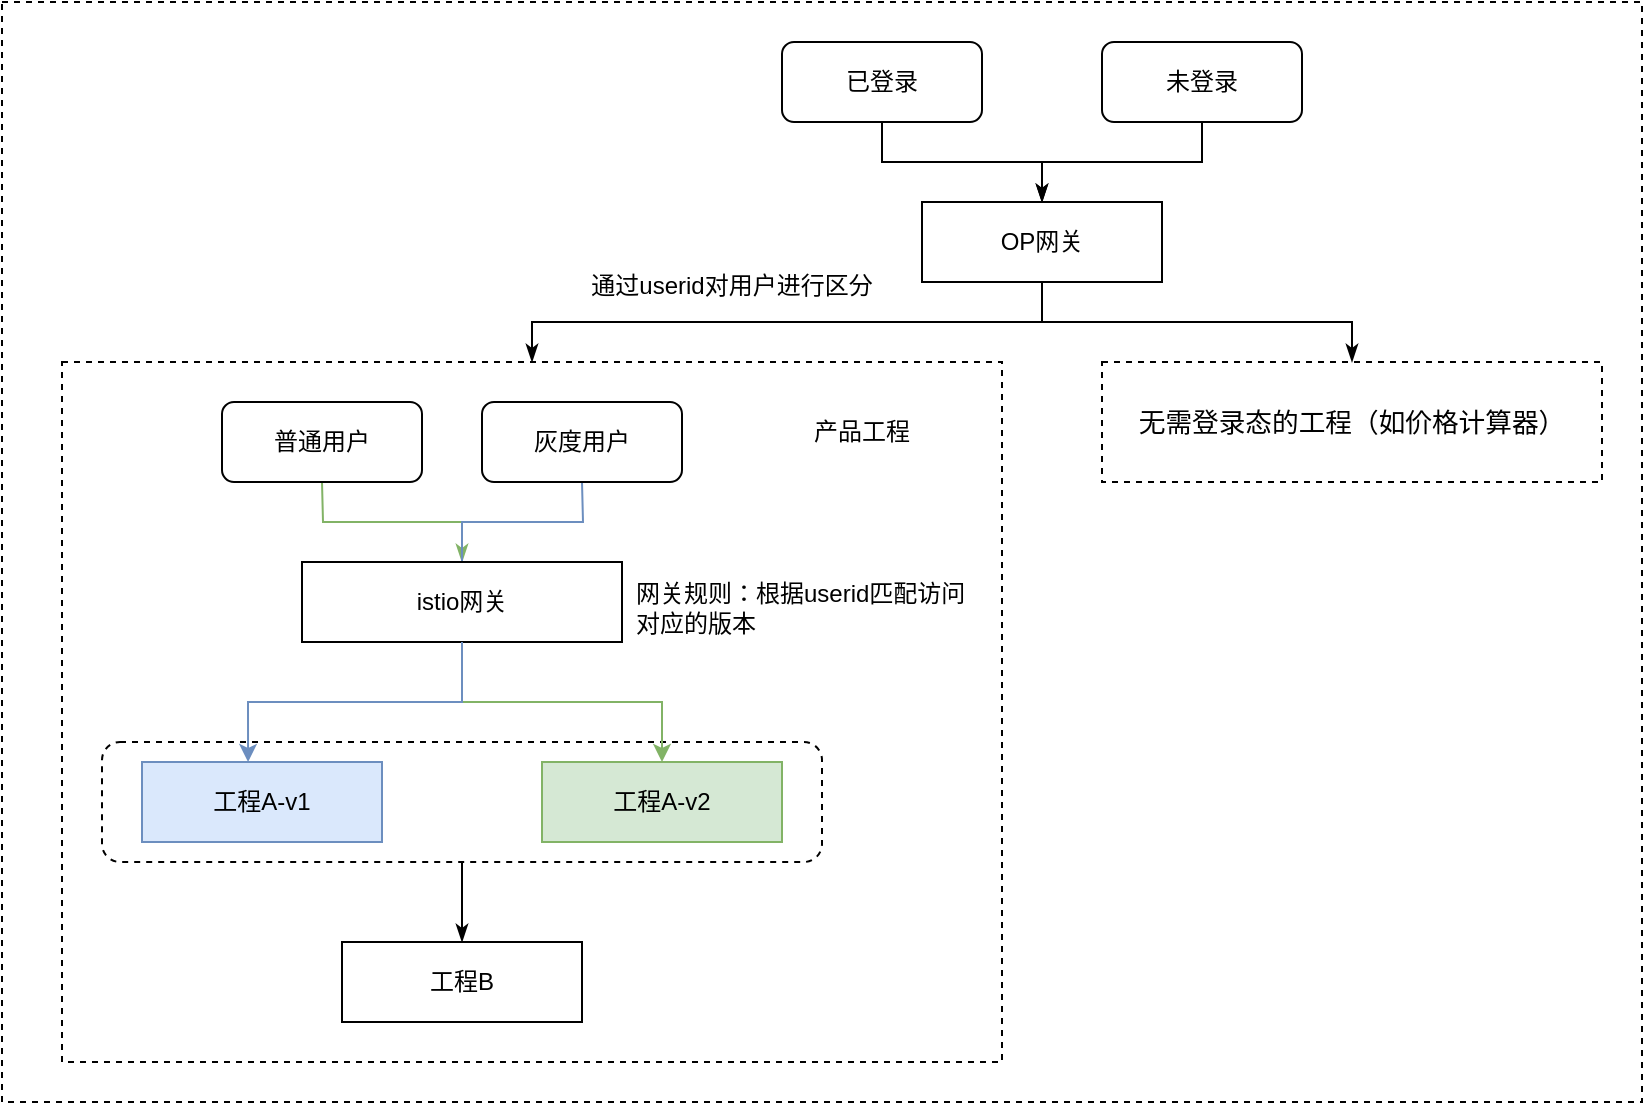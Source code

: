 <mxfile version="15.9.1" type="github">
  <diagram id="BsrSYLADrxwHd4PoiwjR" name="Page-1">
    <mxGraphModel dx="1186" dy="1806" grid="1" gridSize="10" guides="1" tooltips="1" connect="1" arrows="1" fold="1" page="1" pageScale="1" pageWidth="827" pageHeight="1169" math="0" shadow="0">
      <root>
        <mxCell id="0" />
        <mxCell id="1" parent="0" />
        <mxCell id="yCw_OrKiYoNmUvBbTZuA-62" value="" style="rounded=0;whiteSpace=wrap;html=1;dashed=1;" vertex="1" parent="1">
          <mxGeometry x="160" y="-150" width="820" height="550" as="geometry" />
        </mxCell>
        <mxCell id="yCw_OrKiYoNmUvBbTZuA-59" style="edgeStyle=orthogonalEdgeStyle;rounded=0;orthogonalLoop=1;jettySize=auto;html=1;startArrow=none;startFill=0;endArrow=classicThin;endFill=1;" edge="1" parent="1" source="yCw_OrKiYoNmUvBbTZuA-36" target="yCw_OrKiYoNmUvBbTZuA-34">
          <mxGeometry relative="1" as="geometry" />
        </mxCell>
        <mxCell id="yCw_OrKiYoNmUvBbTZuA-61" style="edgeStyle=orthogonalEdgeStyle;rounded=0;orthogonalLoop=1;jettySize=auto;html=1;entryX=0.5;entryY=0;entryDx=0;entryDy=0;startArrow=none;startFill=0;endArrow=classicThin;endFill=1;" edge="1" parent="1" source="yCw_OrKiYoNmUvBbTZuA-36" target="yCw_OrKiYoNmUvBbTZuA-57">
          <mxGeometry relative="1" as="geometry" />
        </mxCell>
        <mxCell id="yCw_OrKiYoNmUvBbTZuA-36" value="OP网关" style="rounded=0;whiteSpace=wrap;html=1;fillColor=none;" vertex="1" parent="1">
          <mxGeometry x="620" y="-50" width="120" height="40" as="geometry" />
        </mxCell>
        <mxCell id="yCw_OrKiYoNmUvBbTZuA-52" style="edgeStyle=orthogonalEdgeStyle;rounded=0;orthogonalLoop=1;jettySize=auto;html=1;entryX=0.5;entryY=0;entryDx=0;entryDy=0;startArrow=none;startFill=0;endArrow=classicThin;endFill=1;" edge="1" parent="1" source="yCw_OrKiYoNmUvBbTZuA-48" target="yCw_OrKiYoNmUvBbTZuA-36">
          <mxGeometry relative="1" as="geometry" />
        </mxCell>
        <mxCell id="yCw_OrKiYoNmUvBbTZuA-48" value="已登录" style="rounded=1;whiteSpace=wrap;html=1;fillColor=none;" vertex="1" parent="1">
          <mxGeometry x="550" y="-130" width="100" height="40" as="geometry" />
        </mxCell>
        <mxCell id="yCw_OrKiYoNmUvBbTZuA-53" style="edgeStyle=orthogonalEdgeStyle;rounded=0;orthogonalLoop=1;jettySize=auto;html=1;entryX=0.5;entryY=0;entryDx=0;entryDy=0;startArrow=none;startFill=0;endArrow=classicThin;endFill=1;" edge="1" parent="1" source="yCw_OrKiYoNmUvBbTZuA-49" target="yCw_OrKiYoNmUvBbTZuA-36">
          <mxGeometry relative="1" as="geometry" />
        </mxCell>
        <mxCell id="yCw_OrKiYoNmUvBbTZuA-49" value="未登录" style="rounded=1;whiteSpace=wrap;html=1;fillColor=none;" vertex="1" parent="1">
          <mxGeometry x="710" y="-130" width="100" height="40" as="geometry" />
        </mxCell>
        <mxCell id="yCw_OrKiYoNmUvBbTZuA-56" value="" style="group" vertex="1" connectable="0" parent="1">
          <mxGeometry x="190" y="30" width="470" height="350" as="geometry" />
        </mxCell>
        <mxCell id="yCw_OrKiYoNmUvBbTZuA-34" value="" style="rounded=0;whiteSpace=wrap;html=1;dashed=1;fillColor=none;" vertex="1" parent="yCw_OrKiYoNmUvBbTZuA-56">
          <mxGeometry width="470" height="350" as="geometry" />
        </mxCell>
        <mxCell id="yCw_OrKiYoNmUvBbTZuA-30" value="" style="rounded=1;whiteSpace=wrap;html=1;fillColor=none;dashed=1;" vertex="1" parent="yCw_OrKiYoNmUvBbTZuA-56">
          <mxGeometry x="20" y="190" width="360" height="60" as="geometry" />
        </mxCell>
        <mxCell id="yCw_OrKiYoNmUvBbTZuA-21" style="edgeStyle=orthogonalEdgeStyle;rounded=0;orthogonalLoop=1;jettySize=auto;html=1;endArrow=none;endFill=0;startArrow=classicThin;startFill=1;fillColor=#d5e8d4;strokeColor=#82b366;" edge="1" parent="yCw_OrKiYoNmUvBbTZuA-56" source="yCw_OrKiYoNmUvBbTZuA-1">
          <mxGeometry relative="1" as="geometry">
            <mxPoint x="130" y="60" as="targetPoint" />
          </mxGeometry>
        </mxCell>
        <mxCell id="yCw_OrKiYoNmUvBbTZuA-22" style="edgeStyle=orthogonalEdgeStyle;rounded=0;orthogonalLoop=1;jettySize=auto;html=1;endArrow=none;endFill=0;fillColor=#dae8fc;strokeColor=#6c8ebf;" edge="1" parent="yCw_OrKiYoNmUvBbTZuA-56" source="yCw_OrKiYoNmUvBbTZuA-1">
          <mxGeometry relative="1" as="geometry">
            <mxPoint x="260" y="60" as="targetPoint" />
          </mxGeometry>
        </mxCell>
        <mxCell id="yCw_OrKiYoNmUvBbTZuA-1" value="istio网关" style="rounded=0;whiteSpace=wrap;html=1;" vertex="1" parent="yCw_OrKiYoNmUvBbTZuA-56">
          <mxGeometry x="120" y="100" width="160" height="40" as="geometry" />
        </mxCell>
        <mxCell id="yCw_OrKiYoNmUvBbTZuA-14" value="工程A-v1" style="rounded=0;whiteSpace=wrap;html=1;fillColor=#dae8fc;strokeColor=#6c8ebf;" vertex="1" parent="yCw_OrKiYoNmUvBbTZuA-56">
          <mxGeometry x="40" y="200" width="120" height="40" as="geometry" />
        </mxCell>
        <mxCell id="yCw_OrKiYoNmUvBbTZuA-15" value="工程A-v2" style="rounded=0;whiteSpace=wrap;html=1;fillColor=#d5e8d4;strokeColor=#82b366;" vertex="1" parent="yCw_OrKiYoNmUvBbTZuA-56">
          <mxGeometry x="240" y="200" width="120" height="40" as="geometry" />
        </mxCell>
        <mxCell id="yCw_OrKiYoNmUvBbTZuA-29" value="网关规则：根据userid匹配访问对应的版本" style="text;html=1;strokeColor=none;fillColor=none;align=left;verticalAlign=middle;whiteSpace=wrap;rounded=0;" vertex="1" parent="yCw_OrKiYoNmUvBbTZuA-56">
          <mxGeometry x="285" y="108" width="170" height="30" as="geometry" />
        </mxCell>
        <mxCell id="yCw_OrKiYoNmUvBbTZuA-18" style="edgeStyle=orthogonalEdgeStyle;rounded=0;orthogonalLoop=1;jettySize=auto;html=1;fillColor=#d5e8d4;strokeColor=#82b366;" edge="1" parent="yCw_OrKiYoNmUvBbTZuA-56" source="yCw_OrKiYoNmUvBbTZuA-1" target="yCw_OrKiYoNmUvBbTZuA-15">
          <mxGeometry relative="1" as="geometry" />
        </mxCell>
        <mxCell id="yCw_OrKiYoNmUvBbTZuA-19" style="edgeStyle=orthogonalEdgeStyle;rounded=0;orthogonalLoop=1;jettySize=auto;html=1;entryX=0.442;entryY=0;entryDx=0;entryDy=0;entryPerimeter=0;fillColor=#dae8fc;strokeColor=#6c8ebf;" edge="1" parent="yCw_OrKiYoNmUvBbTZuA-56" source="yCw_OrKiYoNmUvBbTZuA-1" target="yCw_OrKiYoNmUvBbTZuA-14">
          <mxGeometry relative="1" as="geometry" />
        </mxCell>
        <mxCell id="yCw_OrKiYoNmUvBbTZuA-31" value="工程B" style="rounded=0;whiteSpace=wrap;html=1;" vertex="1" parent="yCw_OrKiYoNmUvBbTZuA-56">
          <mxGeometry x="140" y="290" width="120" height="40" as="geometry" />
        </mxCell>
        <mxCell id="yCw_OrKiYoNmUvBbTZuA-32" style="edgeStyle=orthogonalEdgeStyle;rounded=0;orthogonalLoop=1;jettySize=auto;html=1;startArrow=none;startFill=0;endArrow=classicThin;endFill=1;" edge="1" parent="yCw_OrKiYoNmUvBbTZuA-56" source="yCw_OrKiYoNmUvBbTZuA-30" target="yCw_OrKiYoNmUvBbTZuA-31">
          <mxGeometry relative="1" as="geometry" />
        </mxCell>
        <mxCell id="yCw_OrKiYoNmUvBbTZuA-35" value="产品工程" style="text;html=1;strokeColor=none;fillColor=none;align=center;verticalAlign=middle;whiteSpace=wrap;rounded=0;dashed=1;" vertex="1" parent="yCw_OrKiYoNmUvBbTZuA-56">
          <mxGeometry x="360" y="20" width="80" height="30" as="geometry" />
        </mxCell>
        <mxCell id="yCw_OrKiYoNmUvBbTZuA-41" value="普通用户" style="rounded=1;whiteSpace=wrap;html=1;fillColor=none;" vertex="1" parent="yCw_OrKiYoNmUvBbTZuA-56">
          <mxGeometry x="80" y="20" width="100" height="40" as="geometry" />
        </mxCell>
        <mxCell id="yCw_OrKiYoNmUvBbTZuA-42" value="灰度用户" style="rounded=1;whiteSpace=wrap;html=1;fillColor=none;" vertex="1" parent="yCw_OrKiYoNmUvBbTZuA-56">
          <mxGeometry x="210" y="20" width="100" height="40" as="geometry" />
        </mxCell>
        <mxCell id="yCw_OrKiYoNmUvBbTZuA-57" value="&lt;div style=&quot;text-align: left&quot;&gt;&lt;font face=&quot;droid sans fallback&quot;&gt;&lt;span style=&quot;font-size: 13.33px&quot;&gt;无需登录态的工程（如价格计算器）&lt;/span&gt;&lt;/font&gt;&lt;/div&gt;" style="rounded=0;whiteSpace=wrap;html=1;fillColor=none;dashed=1;" vertex="1" parent="1">
          <mxGeometry x="710" y="30" width="250" height="60" as="geometry" />
        </mxCell>
        <mxCell id="yCw_OrKiYoNmUvBbTZuA-60" value="通过userid对用户进行区分" style="text;html=1;strokeColor=none;fillColor=none;align=center;verticalAlign=middle;whiteSpace=wrap;rounded=0;dashed=1;" vertex="1" parent="1">
          <mxGeometry x="450" y="-23" width="150" height="30" as="geometry" />
        </mxCell>
      </root>
    </mxGraphModel>
  </diagram>
</mxfile>
